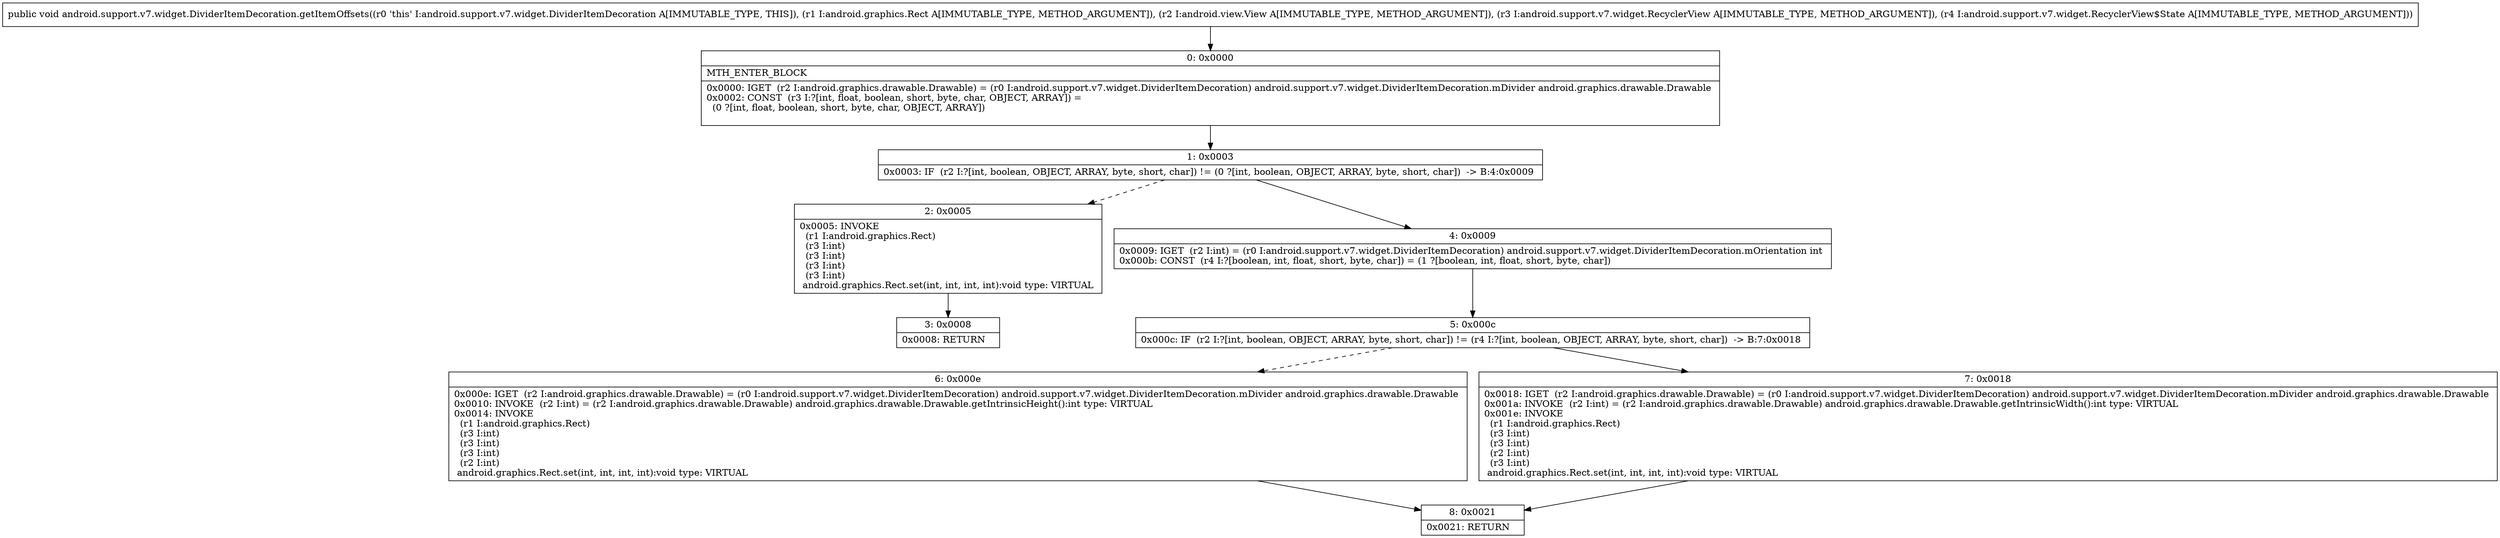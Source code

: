 digraph "CFG forandroid.support.v7.widget.DividerItemDecoration.getItemOffsets(Landroid\/graphics\/Rect;Landroid\/view\/View;Landroid\/support\/v7\/widget\/RecyclerView;Landroid\/support\/v7\/widget\/RecyclerView$State;)V" {
Node_0 [shape=record,label="{0\:\ 0x0000|MTH_ENTER_BLOCK\l|0x0000: IGET  (r2 I:android.graphics.drawable.Drawable) = (r0 I:android.support.v7.widget.DividerItemDecoration) android.support.v7.widget.DividerItemDecoration.mDivider android.graphics.drawable.Drawable \l0x0002: CONST  (r3 I:?[int, float, boolean, short, byte, char, OBJECT, ARRAY]) = \l  (0 ?[int, float, boolean, short, byte, char, OBJECT, ARRAY])\l \l}"];
Node_1 [shape=record,label="{1\:\ 0x0003|0x0003: IF  (r2 I:?[int, boolean, OBJECT, ARRAY, byte, short, char]) != (0 ?[int, boolean, OBJECT, ARRAY, byte, short, char])  \-\> B:4:0x0009 \l}"];
Node_2 [shape=record,label="{2\:\ 0x0005|0x0005: INVOKE  \l  (r1 I:android.graphics.Rect)\l  (r3 I:int)\l  (r3 I:int)\l  (r3 I:int)\l  (r3 I:int)\l android.graphics.Rect.set(int, int, int, int):void type: VIRTUAL \l}"];
Node_3 [shape=record,label="{3\:\ 0x0008|0x0008: RETURN   \l}"];
Node_4 [shape=record,label="{4\:\ 0x0009|0x0009: IGET  (r2 I:int) = (r0 I:android.support.v7.widget.DividerItemDecoration) android.support.v7.widget.DividerItemDecoration.mOrientation int \l0x000b: CONST  (r4 I:?[boolean, int, float, short, byte, char]) = (1 ?[boolean, int, float, short, byte, char]) \l}"];
Node_5 [shape=record,label="{5\:\ 0x000c|0x000c: IF  (r2 I:?[int, boolean, OBJECT, ARRAY, byte, short, char]) != (r4 I:?[int, boolean, OBJECT, ARRAY, byte, short, char])  \-\> B:7:0x0018 \l}"];
Node_6 [shape=record,label="{6\:\ 0x000e|0x000e: IGET  (r2 I:android.graphics.drawable.Drawable) = (r0 I:android.support.v7.widget.DividerItemDecoration) android.support.v7.widget.DividerItemDecoration.mDivider android.graphics.drawable.Drawable \l0x0010: INVOKE  (r2 I:int) = (r2 I:android.graphics.drawable.Drawable) android.graphics.drawable.Drawable.getIntrinsicHeight():int type: VIRTUAL \l0x0014: INVOKE  \l  (r1 I:android.graphics.Rect)\l  (r3 I:int)\l  (r3 I:int)\l  (r3 I:int)\l  (r2 I:int)\l android.graphics.Rect.set(int, int, int, int):void type: VIRTUAL \l}"];
Node_7 [shape=record,label="{7\:\ 0x0018|0x0018: IGET  (r2 I:android.graphics.drawable.Drawable) = (r0 I:android.support.v7.widget.DividerItemDecoration) android.support.v7.widget.DividerItemDecoration.mDivider android.graphics.drawable.Drawable \l0x001a: INVOKE  (r2 I:int) = (r2 I:android.graphics.drawable.Drawable) android.graphics.drawable.Drawable.getIntrinsicWidth():int type: VIRTUAL \l0x001e: INVOKE  \l  (r1 I:android.graphics.Rect)\l  (r3 I:int)\l  (r3 I:int)\l  (r2 I:int)\l  (r3 I:int)\l android.graphics.Rect.set(int, int, int, int):void type: VIRTUAL \l}"];
Node_8 [shape=record,label="{8\:\ 0x0021|0x0021: RETURN   \l}"];
MethodNode[shape=record,label="{public void android.support.v7.widget.DividerItemDecoration.getItemOffsets((r0 'this' I:android.support.v7.widget.DividerItemDecoration A[IMMUTABLE_TYPE, THIS]), (r1 I:android.graphics.Rect A[IMMUTABLE_TYPE, METHOD_ARGUMENT]), (r2 I:android.view.View A[IMMUTABLE_TYPE, METHOD_ARGUMENT]), (r3 I:android.support.v7.widget.RecyclerView A[IMMUTABLE_TYPE, METHOD_ARGUMENT]), (r4 I:android.support.v7.widget.RecyclerView$State A[IMMUTABLE_TYPE, METHOD_ARGUMENT])) }"];
MethodNode -> Node_0;
Node_0 -> Node_1;
Node_1 -> Node_2[style=dashed];
Node_1 -> Node_4;
Node_2 -> Node_3;
Node_4 -> Node_5;
Node_5 -> Node_6[style=dashed];
Node_5 -> Node_7;
Node_6 -> Node_8;
Node_7 -> Node_8;
}

